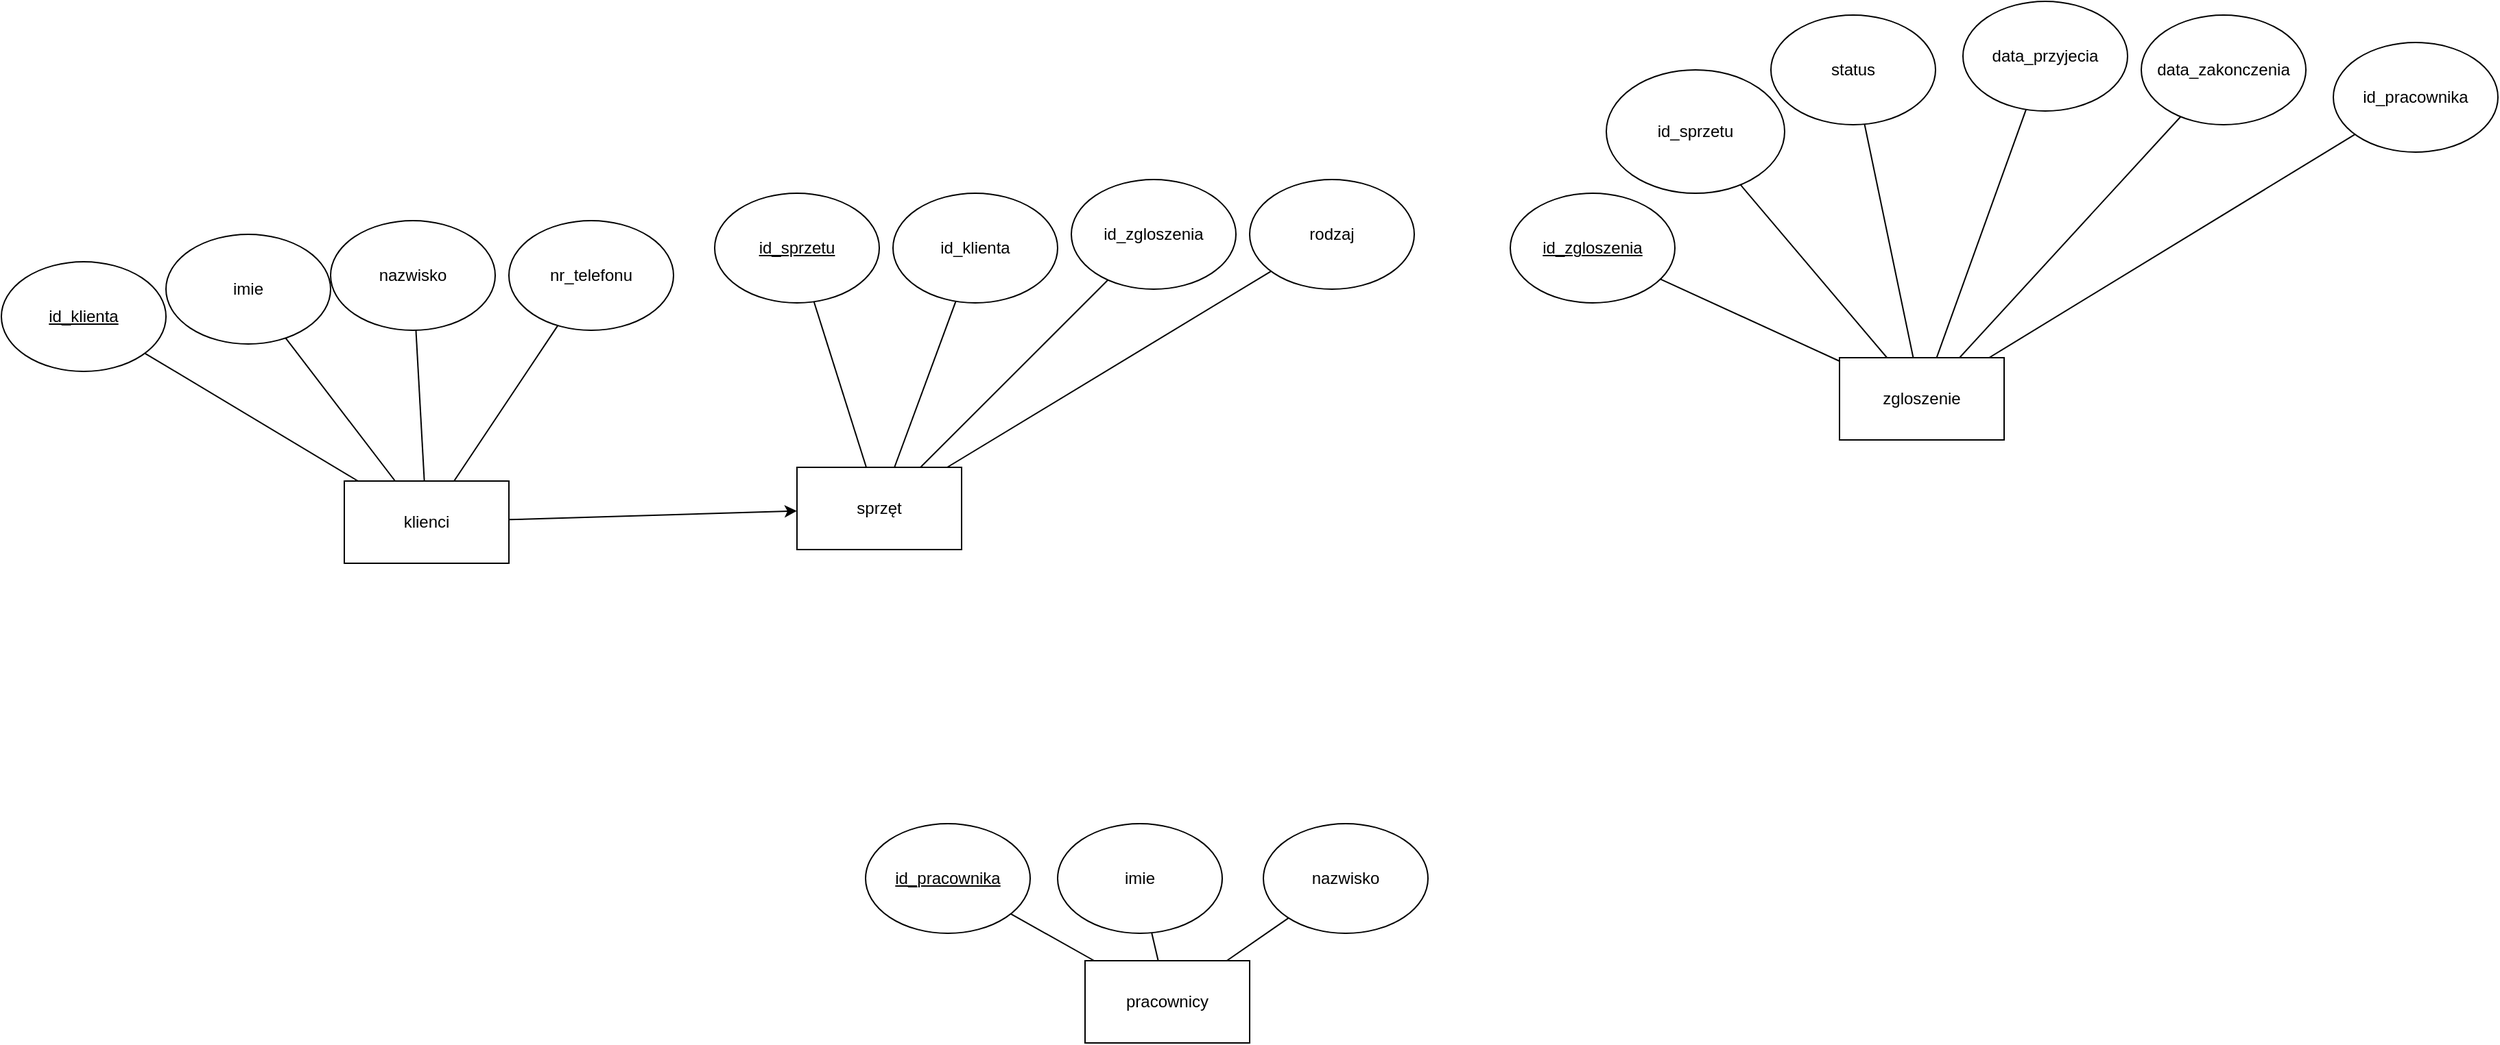 <mxfile version="26.2.14">
  <diagram name="Strona-1" id="Sh53Vhv4cMuN3P-42DkZ">
    <mxGraphModel dx="2655" dy="2136" grid="1" gridSize="10" guides="1" tooltips="1" connect="1" arrows="1" fold="1" page="1" pageScale="1" pageWidth="827" pageHeight="1169" math="0" shadow="0">
      <root>
        <mxCell id="0" />
        <mxCell id="1" parent="0" />
        <mxCell id="1EY9Eye4unfq5RmKy7Yo-1" value="klienci" style="rounded=0;whiteSpace=wrap;html=1;" vertex="1" parent="1">
          <mxGeometry x="-340" y="10" width="120" height="60" as="geometry" />
        </mxCell>
        <mxCell id="1EY9Eye4unfq5RmKy7Yo-2" value="&lt;u&gt;id_klienta&lt;/u&gt;" style="ellipse;whiteSpace=wrap;html=1;" vertex="1" parent="1">
          <mxGeometry x="-590" y="-150" width="120" height="80" as="geometry" />
        </mxCell>
        <mxCell id="1EY9Eye4unfq5RmKy7Yo-3" value="imie" style="ellipse;whiteSpace=wrap;html=1;" vertex="1" parent="1">
          <mxGeometry x="-470" y="-170" width="120" height="80" as="geometry" />
        </mxCell>
        <mxCell id="1EY9Eye4unfq5RmKy7Yo-4" value="nazwisko" style="ellipse;whiteSpace=wrap;html=1;" vertex="1" parent="1">
          <mxGeometry x="-350" y="-180" width="120" height="80" as="geometry" />
        </mxCell>
        <mxCell id="1EY9Eye4unfq5RmKy7Yo-5" value="nr_telefonu" style="ellipse;whiteSpace=wrap;html=1;" vertex="1" parent="1">
          <mxGeometry x="-220" y="-180" width="120" height="80" as="geometry" />
        </mxCell>
        <mxCell id="1EY9Eye4unfq5RmKy7Yo-6" value="" style="endArrow=none;html=1;rounded=0;" edge="1" parent="1" source="1EY9Eye4unfq5RmKy7Yo-1" target="1EY9Eye4unfq5RmKy7Yo-5">
          <mxGeometry width="50" height="50" relative="1" as="geometry">
            <mxPoint x="390" y="450" as="sourcePoint" />
            <mxPoint x="440" y="400" as="targetPoint" />
          </mxGeometry>
        </mxCell>
        <mxCell id="1EY9Eye4unfq5RmKy7Yo-7" value="" style="endArrow=none;html=1;rounded=0;" edge="1" parent="1" source="1EY9Eye4unfq5RmKy7Yo-2" target="1EY9Eye4unfq5RmKy7Yo-1">
          <mxGeometry width="50" height="50" relative="1" as="geometry">
            <mxPoint x="30" y="170" as="sourcePoint" />
            <mxPoint x="80" y="120" as="targetPoint" />
          </mxGeometry>
        </mxCell>
        <mxCell id="1EY9Eye4unfq5RmKy7Yo-8" value="" style="endArrow=none;html=1;rounded=0;" edge="1" parent="1" source="1EY9Eye4unfq5RmKy7Yo-3" target="1EY9Eye4unfq5RmKy7Yo-1">
          <mxGeometry width="50" height="50" relative="1" as="geometry">
            <mxPoint x="170" y="280" as="sourcePoint" />
            <mxPoint x="220" y="230" as="targetPoint" />
          </mxGeometry>
        </mxCell>
        <mxCell id="1EY9Eye4unfq5RmKy7Yo-9" value="" style="endArrow=none;html=1;rounded=0;" edge="1" parent="1" source="1EY9Eye4unfq5RmKy7Yo-1" target="1EY9Eye4unfq5RmKy7Yo-4">
          <mxGeometry width="50" height="50" relative="1" as="geometry">
            <mxPoint x="270" y="270" as="sourcePoint" />
            <mxPoint x="320" y="220" as="targetPoint" />
          </mxGeometry>
        </mxCell>
        <mxCell id="1EY9Eye4unfq5RmKy7Yo-10" value="zgloszenie" style="rounded=0;whiteSpace=wrap;html=1;" vertex="1" parent="1">
          <mxGeometry x="750" y="-80" width="120" height="60" as="geometry" />
        </mxCell>
        <mxCell id="1EY9Eye4unfq5RmKy7Yo-11" value="&lt;u&gt;id_zgloszenia&lt;/u&gt;" style="ellipse;whiteSpace=wrap;html=1;" vertex="1" parent="1">
          <mxGeometry x="510" y="-200" width="120" height="80" as="geometry" />
        </mxCell>
        <mxCell id="1EY9Eye4unfq5RmKy7Yo-12" value="id_sprzetu" style="ellipse;whiteSpace=wrap;html=1;" vertex="1" parent="1">
          <mxGeometry x="580" y="-290" width="130" height="90" as="geometry" />
        </mxCell>
        <mxCell id="1EY9Eye4unfq5RmKy7Yo-13" value="" style="endArrow=none;html=1;rounded=0;" edge="1" parent="1" source="1EY9Eye4unfq5RmKy7Yo-10" target="1EY9Eye4unfq5RmKy7Yo-11">
          <mxGeometry width="50" height="50" relative="1" as="geometry">
            <mxPoint x="390" y="450" as="sourcePoint" />
            <mxPoint x="440" y="400" as="targetPoint" />
          </mxGeometry>
        </mxCell>
        <mxCell id="1EY9Eye4unfq5RmKy7Yo-14" value="" style="endArrow=none;html=1;rounded=0;" edge="1" parent="1" source="1EY9Eye4unfq5RmKy7Yo-12" target="1EY9Eye4unfq5RmKy7Yo-10">
          <mxGeometry width="50" height="50" relative="1" as="geometry">
            <mxPoint x="240" y="420" as="sourcePoint" />
            <mxPoint x="290" y="370" as="targetPoint" />
          </mxGeometry>
        </mxCell>
        <mxCell id="1EY9Eye4unfq5RmKy7Yo-18" value="status" style="ellipse;whiteSpace=wrap;html=1;" vertex="1" parent="1">
          <mxGeometry x="700" y="-330" width="120" height="80" as="geometry" />
        </mxCell>
        <mxCell id="1EY9Eye4unfq5RmKy7Yo-19" value="" style="endArrow=none;html=1;rounded=0;" edge="1" parent="1" source="1EY9Eye4unfq5RmKy7Yo-10" target="1EY9Eye4unfq5RmKy7Yo-18">
          <mxGeometry width="50" height="50" relative="1" as="geometry">
            <mxPoint x="610" y="270" as="sourcePoint" />
            <mxPoint x="660" y="220" as="targetPoint" />
          </mxGeometry>
        </mxCell>
        <mxCell id="1EY9Eye4unfq5RmKy7Yo-20" value="pracownicy" style="rounded=0;whiteSpace=wrap;html=1;" vertex="1" parent="1">
          <mxGeometry x="200" y="360" width="120" height="60" as="geometry" />
        </mxCell>
        <mxCell id="1EY9Eye4unfq5RmKy7Yo-21" value="&lt;u&gt;id_pracownika&lt;/u&gt;" style="ellipse;whiteSpace=wrap;html=1;" vertex="1" parent="1">
          <mxGeometry x="40" y="260" width="120" height="80" as="geometry" />
        </mxCell>
        <mxCell id="1EY9Eye4unfq5RmKy7Yo-22" value="imie" style="ellipse;whiteSpace=wrap;html=1;" vertex="1" parent="1">
          <mxGeometry x="180" y="260" width="120" height="80" as="geometry" />
        </mxCell>
        <mxCell id="1EY9Eye4unfq5RmKy7Yo-23" value="nazwisko" style="ellipse;whiteSpace=wrap;html=1;" vertex="1" parent="1">
          <mxGeometry x="330" y="260" width="120" height="80" as="geometry" />
        </mxCell>
        <mxCell id="1EY9Eye4unfq5RmKy7Yo-24" value="" style="endArrow=none;html=1;rounded=0;" edge="1" parent="1" source="1EY9Eye4unfq5RmKy7Yo-21" target="1EY9Eye4unfq5RmKy7Yo-20">
          <mxGeometry width="50" height="50" relative="1" as="geometry">
            <mxPoint x="100" y="460" as="sourcePoint" />
            <mxPoint x="150" y="410" as="targetPoint" />
          </mxGeometry>
        </mxCell>
        <mxCell id="1EY9Eye4unfq5RmKy7Yo-25" value="" style="endArrow=none;html=1;rounded=0;" edge="1" parent="1" source="1EY9Eye4unfq5RmKy7Yo-22" target="1EY9Eye4unfq5RmKy7Yo-20">
          <mxGeometry width="50" height="50" relative="1" as="geometry">
            <mxPoint x="100" y="440" as="sourcePoint" />
            <mxPoint x="150" y="390" as="targetPoint" />
          </mxGeometry>
        </mxCell>
        <mxCell id="1EY9Eye4unfq5RmKy7Yo-26" value="" style="endArrow=none;html=1;rounded=0;" edge="1" parent="1" source="1EY9Eye4unfq5RmKy7Yo-20" target="1EY9Eye4unfq5RmKy7Yo-23">
          <mxGeometry width="50" height="50" relative="1" as="geometry">
            <mxPoint x="410" y="410" as="sourcePoint" />
            <mxPoint x="460" y="360" as="targetPoint" />
          </mxGeometry>
        </mxCell>
        <mxCell id="1EY9Eye4unfq5RmKy7Yo-27" value="data_przyjecia" style="ellipse;whiteSpace=wrap;html=1;" vertex="1" parent="1">
          <mxGeometry x="840" y="-340" width="120" height="80" as="geometry" />
        </mxCell>
        <mxCell id="1EY9Eye4unfq5RmKy7Yo-28" value="data_zakonczenia" style="ellipse;whiteSpace=wrap;html=1;" vertex="1" parent="1">
          <mxGeometry x="970" y="-330" width="120" height="80" as="geometry" />
        </mxCell>
        <mxCell id="1EY9Eye4unfq5RmKy7Yo-29" value="" style="endArrow=none;html=1;rounded=0;" edge="1" parent="1" source="1EY9Eye4unfq5RmKy7Yo-10" target="1EY9Eye4unfq5RmKy7Yo-27">
          <mxGeometry width="50" height="50" relative="1" as="geometry">
            <mxPoint x="630" y="260" as="sourcePoint" />
            <mxPoint x="680" y="210" as="targetPoint" />
          </mxGeometry>
        </mxCell>
        <mxCell id="1EY9Eye4unfq5RmKy7Yo-30" value="" style="endArrow=none;html=1;rounded=0;" edge="1" parent="1" source="1EY9Eye4unfq5RmKy7Yo-28" target="1EY9Eye4unfq5RmKy7Yo-10">
          <mxGeometry width="50" height="50" relative="1" as="geometry">
            <mxPoint x="590" y="270" as="sourcePoint" />
            <mxPoint x="640" y="220" as="targetPoint" />
          </mxGeometry>
        </mxCell>
        <mxCell id="1EY9Eye4unfq5RmKy7Yo-31" value="id_pracownika" style="ellipse;whiteSpace=wrap;html=1;" vertex="1" parent="1">
          <mxGeometry x="1110" y="-310" width="120" height="80" as="geometry" />
        </mxCell>
        <mxCell id="1EY9Eye4unfq5RmKy7Yo-32" value="" style="endArrow=none;html=1;rounded=0;" edge="1" parent="1" source="1EY9Eye4unfq5RmKy7Yo-10" target="1EY9Eye4unfq5RmKy7Yo-31">
          <mxGeometry width="50" height="50" relative="1" as="geometry">
            <mxPoint x="650" y="140.004" as="sourcePoint" />
            <mxPoint x="885.76" y="27.64" as="targetPoint" />
            <Array as="points" />
          </mxGeometry>
        </mxCell>
        <mxCell id="1EY9Eye4unfq5RmKy7Yo-33" value="sprzęt" style="rounded=0;whiteSpace=wrap;html=1;" vertex="1" parent="1">
          <mxGeometry x="-10" width="120" height="60" as="geometry" />
        </mxCell>
        <mxCell id="1EY9Eye4unfq5RmKy7Yo-34" value="id_klienta" style="ellipse;whiteSpace=wrap;html=1;" vertex="1" parent="1">
          <mxGeometry x="60" y="-200" width="120" height="80" as="geometry" />
        </mxCell>
        <mxCell id="1EY9Eye4unfq5RmKy7Yo-35" value="" style="endArrow=none;html=1;rounded=0;" edge="1" parent="1" source="1EY9Eye4unfq5RmKy7Yo-34" target="1EY9Eye4unfq5RmKy7Yo-33">
          <mxGeometry width="50" height="50" relative="1" as="geometry">
            <mxPoint x="820" y="390" as="sourcePoint" />
            <mxPoint x="870" y="340" as="targetPoint" />
          </mxGeometry>
        </mxCell>
        <mxCell id="1EY9Eye4unfq5RmKy7Yo-36" value="" style="endArrow=none;html=1;rounded=0;" edge="1" parent="1" source="1EY9Eye4unfq5RmKy7Yo-37" target="1EY9Eye4unfq5RmKy7Yo-33">
          <mxGeometry width="50" height="50" relative="1" as="geometry">
            <mxPoint x="670" y="570" as="sourcePoint" />
            <mxPoint x="720" y="520" as="targetPoint" />
          </mxGeometry>
        </mxCell>
        <mxCell id="1EY9Eye4unfq5RmKy7Yo-37" value="rodzaj" style="ellipse;whiteSpace=wrap;html=1;" vertex="1" parent="1">
          <mxGeometry x="320" y="-210" width="120" height="80" as="geometry" />
        </mxCell>
        <mxCell id="1EY9Eye4unfq5RmKy7Yo-38" value="id_zgloszenia" style="ellipse;whiteSpace=wrap;html=1;" vertex="1" parent="1">
          <mxGeometry x="190" y="-210" width="120" height="80" as="geometry" />
        </mxCell>
        <mxCell id="1EY9Eye4unfq5RmKy7Yo-39" value="" style="endArrow=none;html=1;rounded=0;" edge="1" parent="1" source="1EY9Eye4unfq5RmKy7Yo-38" target="1EY9Eye4unfq5RmKy7Yo-33">
          <mxGeometry width="50" height="50" relative="1" as="geometry">
            <mxPoint x="760" y="280" as="sourcePoint" />
            <mxPoint x="810" y="230" as="targetPoint" />
          </mxGeometry>
        </mxCell>
        <mxCell id="1EY9Eye4unfq5RmKy7Yo-40" value="&lt;u&gt;id_sprzetu&lt;/u&gt;" style="ellipse;whiteSpace=wrap;html=1;" vertex="1" parent="1">
          <mxGeometry x="-70" y="-200" width="120" height="80" as="geometry" />
        </mxCell>
        <mxCell id="1EY9Eye4unfq5RmKy7Yo-41" value="" style="endArrow=none;html=1;rounded=0;" edge="1" parent="1" source="1EY9Eye4unfq5RmKy7Yo-33" target="1EY9Eye4unfq5RmKy7Yo-40">
          <mxGeometry width="50" height="50" relative="1" as="geometry">
            <mxPoint x="960" y="440" as="sourcePoint" />
            <mxPoint x="1010" y="390" as="targetPoint" />
          </mxGeometry>
        </mxCell>
        <mxCell id="1EY9Eye4unfq5RmKy7Yo-42" value="" style="endArrow=classic;html=1;rounded=0;" edge="1" parent="1" source="1EY9Eye4unfq5RmKy7Yo-1" target="1EY9Eye4unfq5RmKy7Yo-33">
          <mxGeometry width="50" height="50" relative="1" as="geometry">
            <mxPoint x="320" y="-140" as="sourcePoint" />
            <mxPoint x="370" y="-190" as="targetPoint" />
          </mxGeometry>
        </mxCell>
      </root>
    </mxGraphModel>
  </diagram>
</mxfile>
